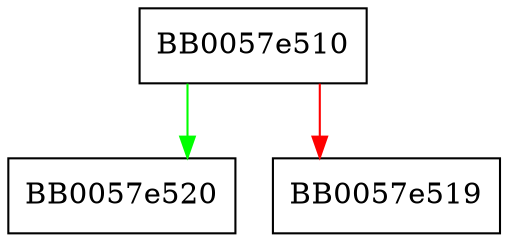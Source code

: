 digraph DSA_bits {
  node [shape="box"];
  graph [splines=ortho];
  BB0057e510 -> BB0057e520 [color="green"];
  BB0057e510 -> BB0057e519 [color="red"];
}